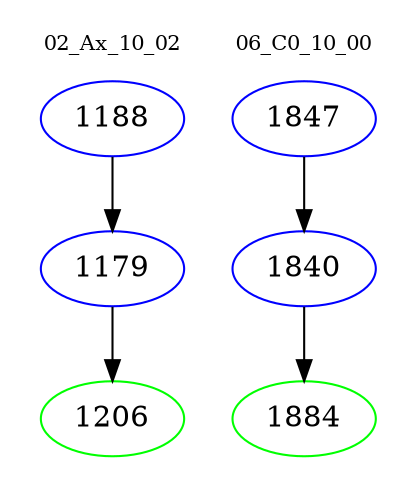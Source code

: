 digraph{
subgraph cluster_0 {
color = white
label = "02_Ax_10_02";
fontsize=10;
T0_1188 [label="1188", color="blue"]
T0_1188 -> T0_1179 [color="black"]
T0_1179 [label="1179", color="blue"]
T0_1179 -> T0_1206 [color="black"]
T0_1206 [label="1206", color="green"]
}
subgraph cluster_1 {
color = white
label = "06_C0_10_00";
fontsize=10;
T1_1847 [label="1847", color="blue"]
T1_1847 -> T1_1840 [color="black"]
T1_1840 [label="1840", color="blue"]
T1_1840 -> T1_1884 [color="black"]
T1_1884 [label="1884", color="green"]
}
}
